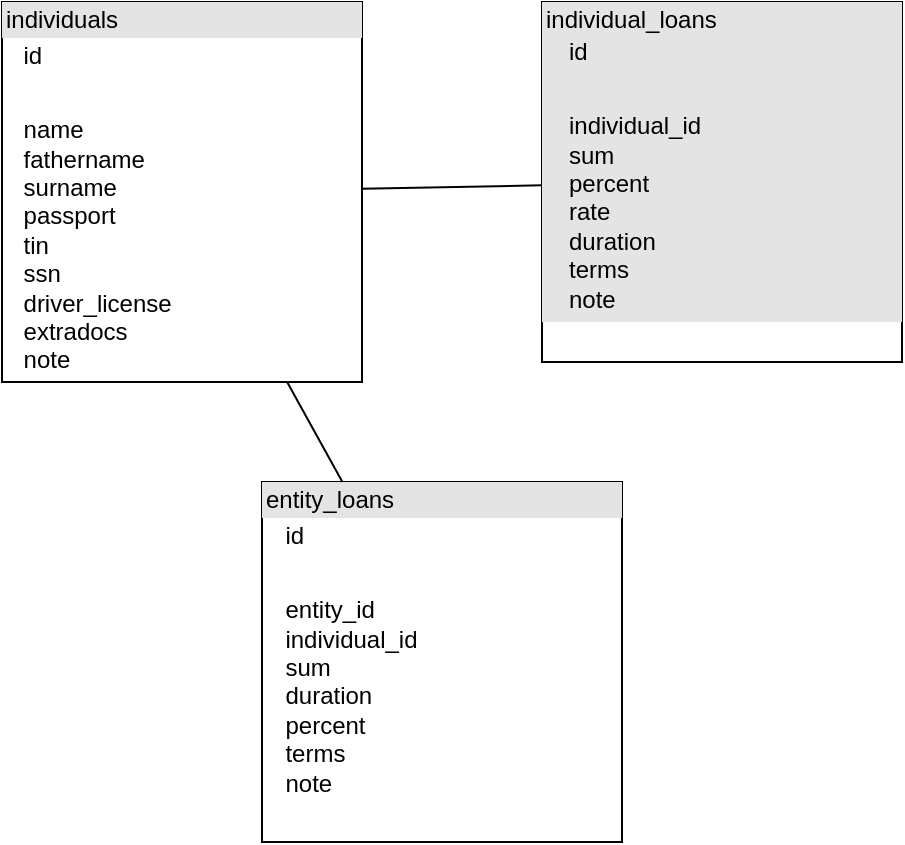 <mxfile version="24.0.0" type="google">
  <diagram name="Страница — 1" id="b_3etrOgRjQbaHsLhHL8">
    <mxGraphModel grid="1" page="1" gridSize="10" guides="1" tooltips="1" connect="1" arrows="1" fold="1" pageScale="1" pageWidth="827" pageHeight="1169" math="0" shadow="0">
      <root>
        <mxCell id="0" />
        <mxCell id="1" parent="0" />
        <mxCell id="U-BuOoQsK4cbuTeBJxHU-6" value="&lt;div style=&quot;box-sizing:border-box;width:100%;background:#e4e4e4;padding:2px;&quot;&gt;individuals&lt;/div&gt;&lt;table style=&quot;width:100%;font-size:1em;&quot; cellpadding=&quot;2&quot; cellspacing=&quot;0&quot;&gt;&lt;tbody&gt;&lt;tr&gt;&lt;td&gt;&lt;br&gt;&lt;/td&gt;&lt;td&gt;id&lt;/td&gt;&lt;/tr&gt;&lt;tr&gt;&lt;td&gt;&lt;br&gt;&lt;/td&gt;&lt;td&gt;&lt;br&gt;&lt;/td&gt;&lt;/tr&gt;&lt;tr&gt;&lt;td&gt;&lt;/td&gt;&lt;td&gt;name&lt;br&gt;fathername&lt;br&gt;surname&lt;br&gt;passport&lt;br&gt;tin&lt;br&gt;ssn&lt;br&gt;driver_license&lt;br&gt;extradocs&lt;br&gt;note&lt;br&gt;&lt;br&gt;&lt;br&gt;&lt;/td&gt;&lt;/tr&gt;&lt;/tbody&gt;&lt;/table&gt;" style="verticalAlign=top;align=left;overflow=fill;html=1;whiteSpace=wrap;" vertex="1" parent="1">
          <mxGeometry x="30" y="50" width="180" height="190" as="geometry" />
        </mxCell>
        <mxCell id="U-BuOoQsK4cbuTeBJxHU-9" value="&lt;div style=&quot;box-sizing:border-box;width:100%;background:#e4e4e4;padding:2px;&quot;&gt;individual_loans&lt;br&gt;&lt;table style=&quot;background-color: initial; font-size: 1em; width: 100%;&quot; cellpadding=&quot;2&quot; cellspacing=&quot;0&quot;&gt;&lt;tbody&gt;&lt;tr&gt;&lt;td&gt;&lt;br&gt;&lt;/td&gt;&lt;td&gt;id&lt;/td&gt;&lt;/tr&gt;&lt;tr&gt;&lt;td&gt;&lt;br&gt;&lt;/td&gt;&lt;td&gt;&lt;br&gt;&lt;/td&gt;&lt;/tr&gt;&lt;tr&gt;&lt;td&gt;&lt;/td&gt;&lt;td&gt;individual_id&lt;br&gt;sum&lt;br&gt;percent&lt;br&gt;rate&lt;br&gt;duration&lt;br&gt;terms&lt;br&gt;note&lt;/td&gt;&lt;/tr&gt;&lt;/tbody&gt;&lt;/table&gt;&lt;/div&gt;" style="verticalAlign=top;align=left;overflow=fill;html=1;whiteSpace=wrap;" vertex="1" parent="1">
          <mxGeometry x="300" y="50" width="180" height="180" as="geometry" />
        </mxCell>
        <mxCell id="U-BuOoQsK4cbuTeBJxHU-10" value="&lt;div style=&quot;box-sizing:border-box;width:100%;background:#e4e4e4;padding:2px;&quot;&gt;entity_loans&lt;/div&gt;&lt;table style=&quot;width:100%;font-size:1em;&quot; cellpadding=&quot;2&quot; cellspacing=&quot;0&quot;&gt;&lt;tbody&gt;&lt;tr&gt;&lt;td&gt;&lt;br&gt;&lt;/td&gt;&lt;td&gt;id&lt;/td&gt;&lt;/tr&gt;&lt;tr&gt;&lt;td&gt;&lt;br&gt;&lt;/td&gt;&lt;td&gt;&lt;br&gt;&lt;/td&gt;&lt;/tr&gt;&lt;tr&gt;&lt;td&gt;&lt;/td&gt;&lt;td&gt;entity_id&lt;br&gt;individual_id&lt;br&gt;sum&lt;br&gt;duration&lt;br&gt;percent&lt;br&gt;terms&lt;br&gt;note&lt;/td&gt;&lt;/tr&gt;&lt;/tbody&gt;&lt;/table&gt;" style="verticalAlign=top;align=left;overflow=fill;html=1;whiteSpace=wrap;" vertex="1" parent="1">
          <mxGeometry x="160" y="290" width="180" height="180" as="geometry" />
        </mxCell>
        <mxCell id="U-BuOoQsK4cbuTeBJxHU-12" value="" style="endArrow=none;html=1;rounded=0;" edge="1" parent="1" source="U-BuOoQsK4cbuTeBJxHU-6" target="U-BuOoQsK4cbuTeBJxHU-9">
          <mxGeometry width="50" height="50" relative="1" as="geometry">
            <mxPoint x="240" y="280" as="sourcePoint" />
            <mxPoint x="290" y="230" as="targetPoint" />
          </mxGeometry>
        </mxCell>
        <mxCell id="U-BuOoQsK4cbuTeBJxHU-13" value="" style="endArrow=none;html=1;rounded=0;" edge="1" parent="1" source="U-BuOoQsK4cbuTeBJxHU-6" target="U-BuOoQsK4cbuTeBJxHU-10">
          <mxGeometry width="50" height="50" relative="1" as="geometry">
            <mxPoint x="240" y="280" as="sourcePoint" />
            <mxPoint x="290" y="230" as="targetPoint" />
          </mxGeometry>
        </mxCell>
      </root>
    </mxGraphModel>
  </diagram>
</mxfile>
